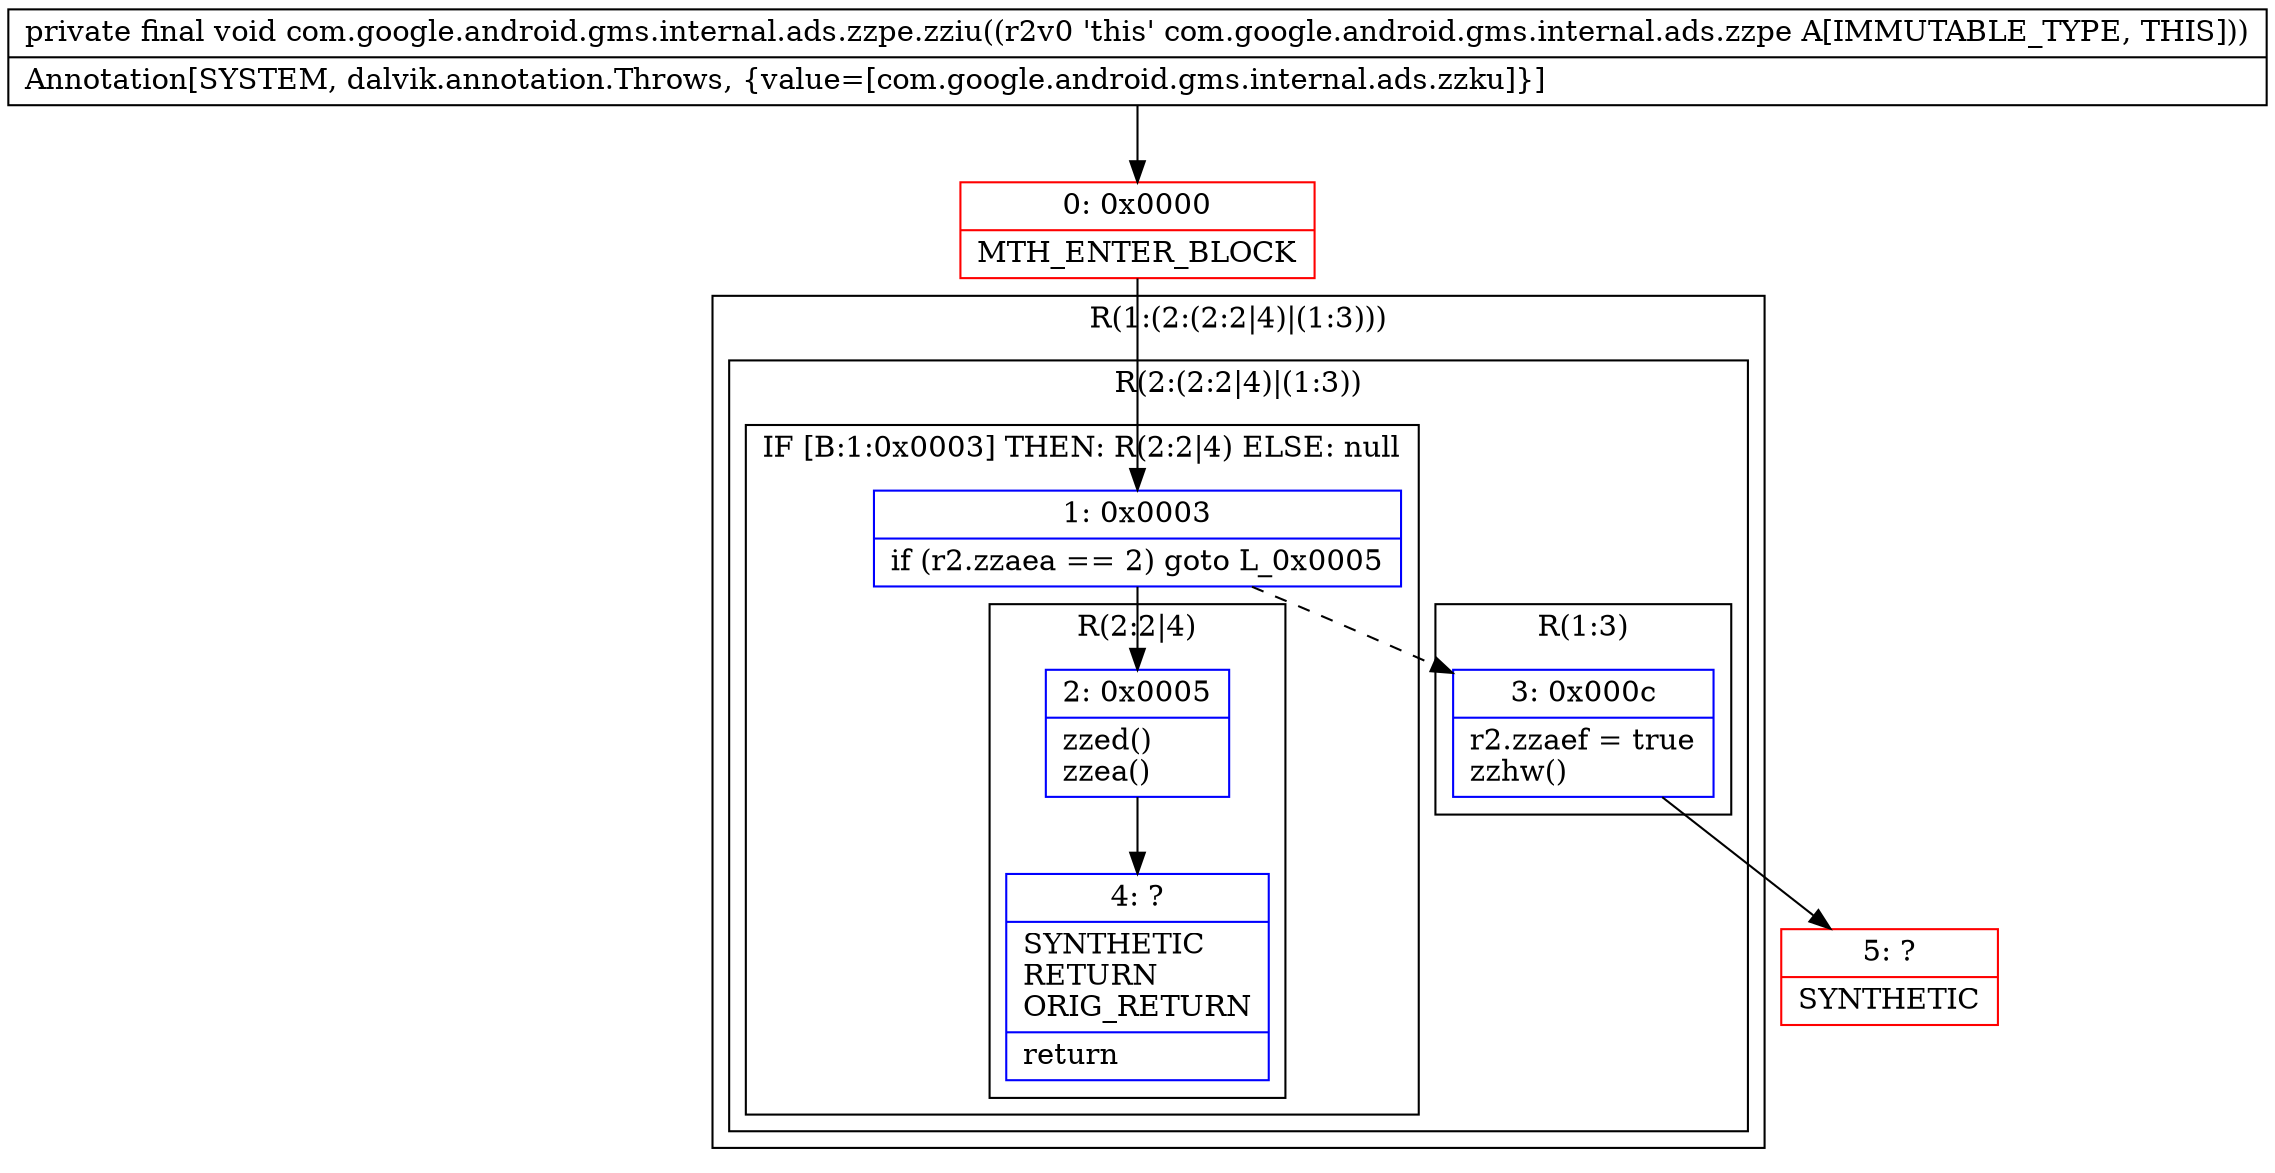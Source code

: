 digraph "CFG forcom.google.android.gms.internal.ads.zzpe.zziu()V" {
subgraph cluster_Region_1594370287 {
label = "R(1:(2:(2:2|4)|(1:3)))";
node [shape=record,color=blue];
subgraph cluster_Region_354395978 {
label = "R(2:(2:2|4)|(1:3))";
node [shape=record,color=blue];
subgraph cluster_IfRegion_1092018062 {
label = "IF [B:1:0x0003] THEN: R(2:2|4) ELSE: null";
node [shape=record,color=blue];
Node_1 [shape=record,label="{1\:\ 0x0003|if (r2.zzaea == 2) goto L_0x0005\l}"];
subgraph cluster_Region_519003189 {
label = "R(2:2|4)";
node [shape=record,color=blue];
Node_2 [shape=record,label="{2\:\ 0x0005|zzed()\lzzea()\l}"];
Node_4 [shape=record,label="{4\:\ ?|SYNTHETIC\lRETURN\lORIG_RETURN\l|return\l}"];
}
}
subgraph cluster_Region_12468311 {
label = "R(1:3)";
node [shape=record,color=blue];
Node_3 [shape=record,label="{3\:\ 0x000c|r2.zzaef = true\lzzhw()\l}"];
}
}
}
Node_0 [shape=record,color=red,label="{0\:\ 0x0000|MTH_ENTER_BLOCK\l}"];
Node_5 [shape=record,color=red,label="{5\:\ ?|SYNTHETIC\l}"];
MethodNode[shape=record,label="{private final void com.google.android.gms.internal.ads.zzpe.zziu((r2v0 'this' com.google.android.gms.internal.ads.zzpe A[IMMUTABLE_TYPE, THIS]))  | Annotation[SYSTEM, dalvik.annotation.Throws, \{value=[com.google.android.gms.internal.ads.zzku]\}]\l}"];
MethodNode -> Node_0;
Node_1 -> Node_2;
Node_1 -> Node_3[style=dashed];
Node_2 -> Node_4;
Node_3 -> Node_5;
Node_0 -> Node_1;
}

